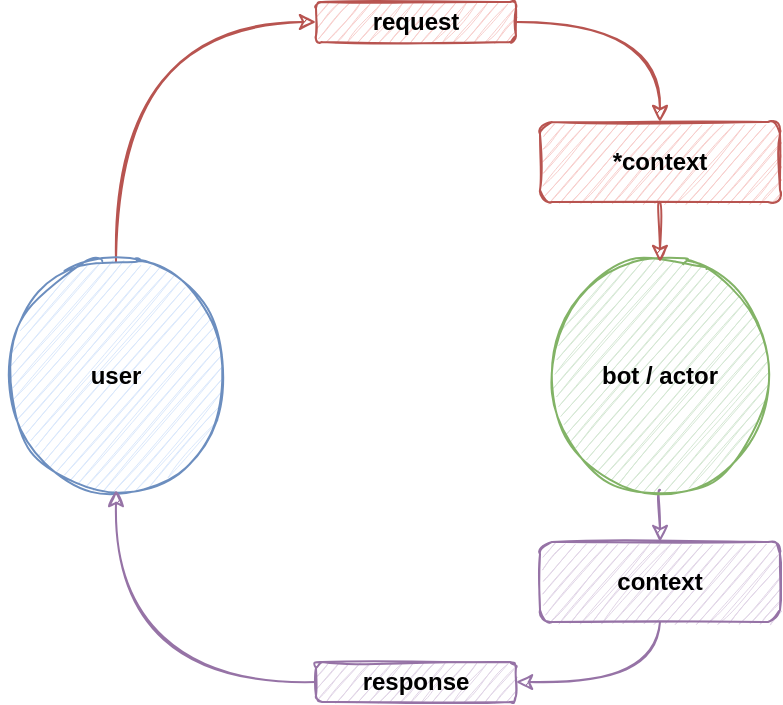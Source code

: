 <mxfile scale="20" border="0"><diagram id="JaFah7PjJ86j10p3dxxR" name="Page-1"><mxGraphModel dx="563" dy="1654" grid="1" gridSize="10" guides="1" tooltips="1" connect="1" arrows="1" fold="1" page="1" pageScale="1" pageWidth="413" pageHeight="583" math="0" shadow="0"><root><mxCell id="0"/><mxCell id="1" parent="0"/><mxCell id="7" style="edgeStyle=orthogonalEdgeStyle;html=1;exitX=0.5;exitY=0;exitDx=0;exitDy=0;entryX=0;entryY=0.5;entryDx=0;entryDy=0;sketch=1;curved=1;fillColor=#f8cecc;strokeColor=#b85450;" parent="1" source="2" target="5" edge="1"><mxGeometry relative="1" as="geometry"/></mxCell><mxCell id="2" value="&lt;b&gt;user&lt;/b&gt;" style="ellipse;whiteSpace=wrap;html=1;aspect=fixed;fillColor=#dae8fc;strokeColor=#6c8ebf;sketch=1;" parent="1" vertex="1"><mxGeometry x="973" y="-640" width="114" height="114" as="geometry"/></mxCell><mxCell id="9" style="edgeStyle=orthogonalEdgeStyle;curved=1;sketch=1;html=1;exitX=0.5;exitY=1;exitDx=0;exitDy=0;entryX=1;entryY=0.5;entryDx=0;entryDy=0;fillColor=#e1d5e7;strokeColor=#9673a6;" parent="1" source="13" target="6" edge="1"><mxGeometry relative="1" as="geometry"/></mxCell><mxCell id="14" style="edgeStyle=orthogonalEdgeStyle;curved=1;sketch=1;html=1;exitX=0.5;exitY=1;exitDx=0;exitDy=0;fillColor=#e1d5e7;strokeColor=#9673a6;" parent="1" source="3" target="13" edge="1"><mxGeometry relative="1" as="geometry"/></mxCell><mxCell id="3" value="&lt;b&gt;bot / actor&lt;/b&gt;" style="ellipse;whiteSpace=wrap;html=1;aspect=fixed;fillColor=#d5e8d4;strokeColor=#82b366;sketch=1;" parent="1" vertex="1"><mxGeometry x="1245" y="-640" width="114" height="114" as="geometry"/></mxCell><mxCell id="8" style="edgeStyle=orthogonalEdgeStyle;curved=1;sketch=1;html=1;exitX=1;exitY=0.5;exitDx=0;exitDy=0;fillColor=#f8cecc;strokeColor=#b85450;" parent="1" source="5" target="11" edge="1"><mxGeometry relative="1" as="geometry"/></mxCell><mxCell id="5" value="&lt;b&gt;request&lt;/b&gt;" style="rounded=1;whiteSpace=wrap;html=1;fillColor=#f8cecc;strokeColor=#b85450;sketch=1;" parent="1" vertex="1"><mxGeometry x="1130" y="-770" width="100" height="20" as="geometry"/></mxCell><mxCell id="10" style="edgeStyle=orthogonalEdgeStyle;curved=1;sketch=1;html=1;exitX=0;exitY=0.5;exitDx=0;exitDy=0;entryX=0.5;entryY=1;entryDx=0;entryDy=0;fillColor=#e1d5e7;strokeColor=#9673a6;" parent="1" source="6" target="2" edge="1"><mxGeometry relative="1" as="geometry"/></mxCell><mxCell id="6" value="&lt;b&gt;response&lt;/b&gt;" style="rounded=1;whiteSpace=wrap;html=1;fillColor=#e1d5e7;strokeColor=#9673a6;sketch=1;" parent="1" vertex="1"><mxGeometry x="1130" y="-440" width="100" height="20" as="geometry"/></mxCell><mxCell id="12" style="edgeStyle=orthogonalEdgeStyle;curved=1;sketch=1;html=1;exitX=0.5;exitY=1;exitDx=0;exitDy=0;entryX=0.5;entryY=0;entryDx=0;entryDy=0;fillColor=#f8cecc;strokeColor=#b85450;" parent="1" source="11" target="3" edge="1"><mxGeometry relative="1" as="geometry"/></mxCell><mxCell id="11" value="&lt;b&gt;*context&lt;/b&gt;" style="rounded=1;whiteSpace=wrap;html=1;sketch=1;fillColor=#f8cecc;strokeColor=#b85450;" parent="1" vertex="1"><mxGeometry x="1242" y="-710" width="120" height="40" as="geometry"/></mxCell><mxCell id="13" value="&lt;b&gt;context&lt;/b&gt;" style="rounded=1;whiteSpace=wrap;html=1;sketch=1;fillColor=#e1d5e7;strokeColor=#9673a6;" parent="1" vertex="1"><mxGeometry x="1242" y="-500" width="120" height="40" as="geometry"/></mxCell></root></mxGraphModel></diagram></mxfile>